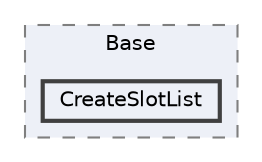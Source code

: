 digraph "003_Item/Window/Base/CreateSlotList"
{
 // LATEX_PDF_SIZE
  bgcolor="transparent";
  edge [fontname=Helvetica,fontsize=10,labelfontname=Helvetica,labelfontsize=10];
  node [fontname=Helvetica,fontsize=10,shape=box,height=0.2,width=0.4];
  compound=true
  subgraph clusterdir_098854f8a7fda785bc1bbc6dfac13912 {
    graph [ bgcolor="#edf0f7", pencolor="grey50", label="Base", fontname=Helvetica,fontsize=10 style="filled,dashed", URL="dir_098854f8a7fda785bc1bbc6dfac13912.html",tooltip=""]
  dir_8e67a823c2b4a78fcf9cf635a36a8707 [label="CreateSlotList", fillcolor="#edf0f7", color="grey25", style="filled,bold", URL="dir_8e67a823c2b4a78fcf9cf635a36a8707.html",tooltip=""];
  }
}
